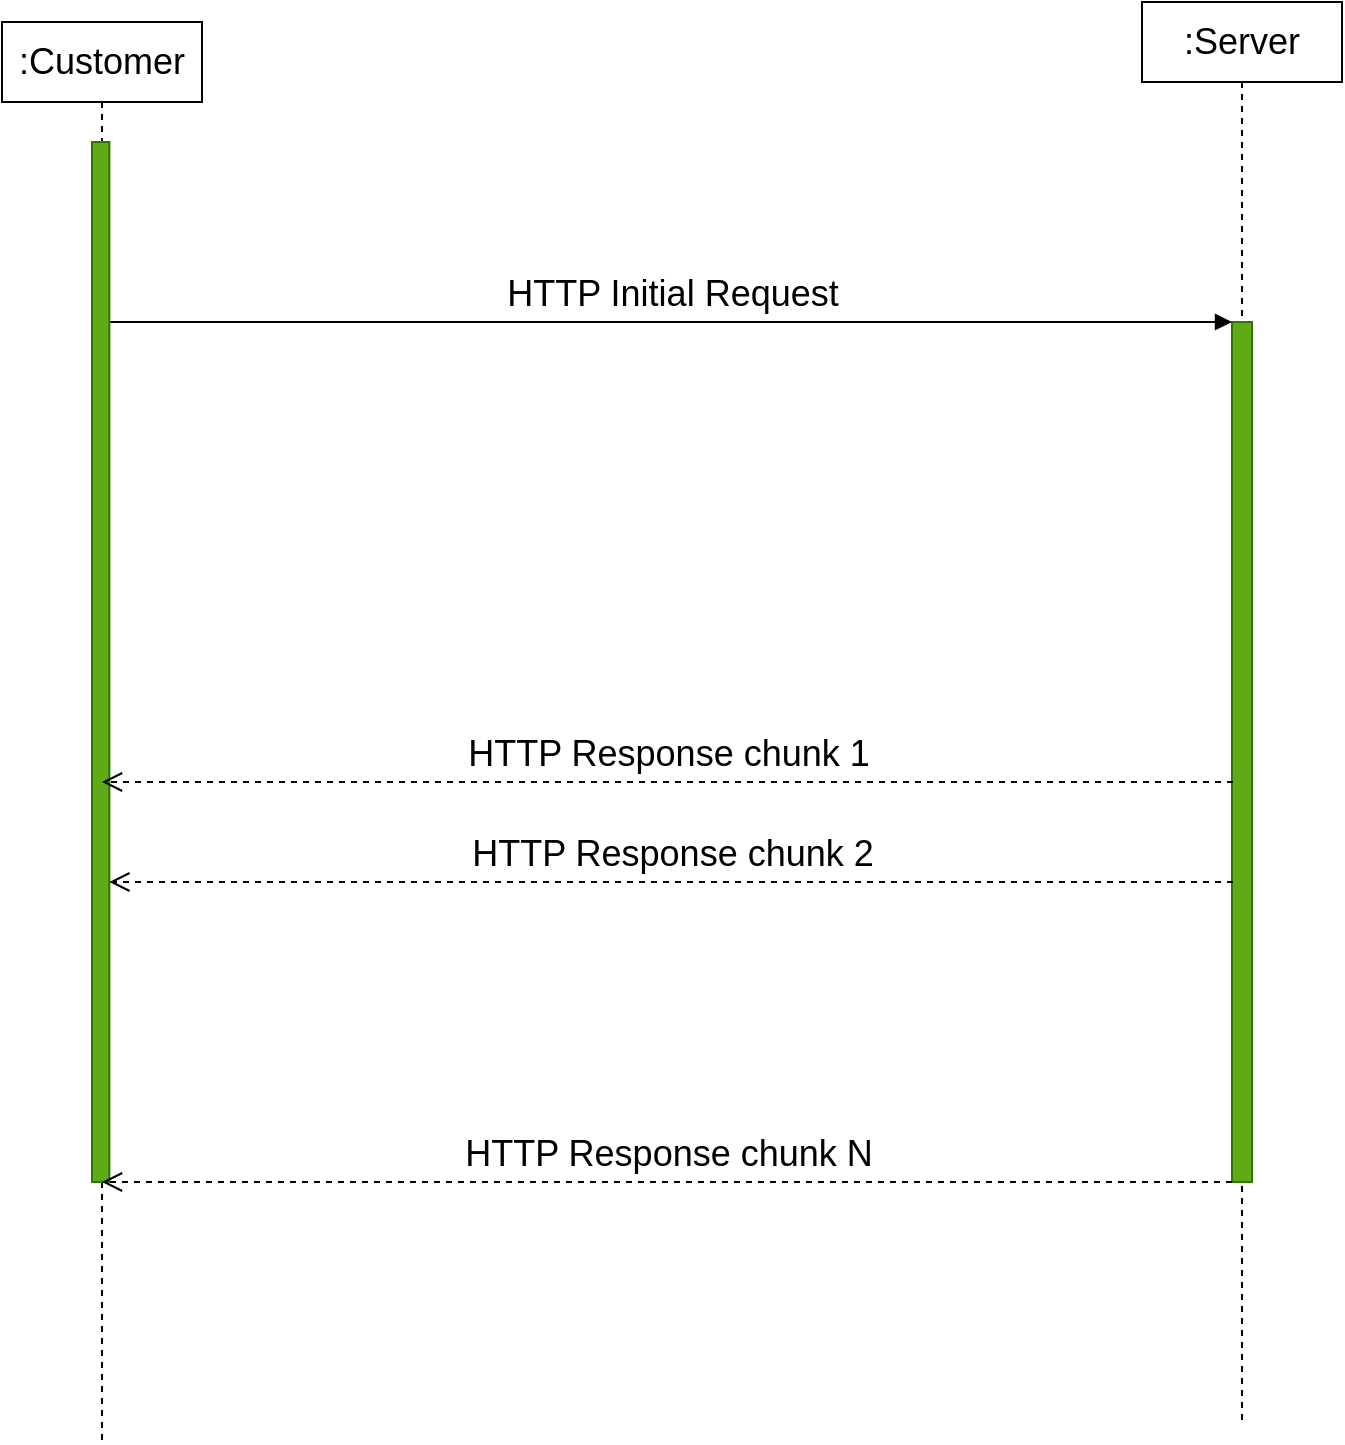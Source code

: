 <mxfile>
    <diagram id="wEXRbqUsqn06OVa4fFU8" name="Page-1">
        <mxGraphModel dx="2484" dy="1510" grid="1" gridSize="10" guides="1" tooltips="1" connect="1" arrows="1" fold="1" page="1" pageScale="1" pageWidth="850" pageHeight="1100" math="0" shadow="0">
            <root>
                <mxCell id="0"/>
                <mxCell id="1" parent="0"/>
                <mxCell id="2" value=":Customer" style="shape=umlLifeline;perimeter=lifelinePerimeter;whiteSpace=wrap;html=1;container=1;collapsible=0;recursiveResize=0;outlineConnect=0;fontSize=18;" parent="1" vertex="1">
                    <mxGeometry x="70" y="50" width="100" height="710" as="geometry"/>
                </mxCell>
                <mxCell id="10" value="" style="html=1;points=[];perimeter=orthogonalPerimeter;fontSize=18;fillColor=#60a917;fontColor=#ffffff;strokeColor=#2D7600;" vertex="1" parent="2">
                    <mxGeometry x="45" y="60" width="8.68" height="520" as="geometry"/>
                </mxCell>
                <mxCell id="3" value=":Server" style="shape=umlLifeline;perimeter=lifelinePerimeter;whiteSpace=wrap;html=1;container=1;collapsible=0;recursiveResize=0;outlineConnect=0;fontSize=18;" parent="1" vertex="1">
                    <mxGeometry x="640" y="40" width="100" height="710" as="geometry"/>
                </mxCell>
                <mxCell id="5" value="" style="html=1;points=[];perimeter=orthogonalPerimeter;fontSize=18;fillColor=#60a917;fontColor=#ffffff;strokeColor=#2D7600;" parent="3" vertex="1">
                    <mxGeometry x="45" y="160" width="10" height="430" as="geometry"/>
                </mxCell>
                <mxCell id="6" value="HTTP Initial Request" style="html=1;verticalAlign=bottom;endArrow=block;entryX=0;entryY=0;exitX=1.055;exitY=0.173;exitDx=0;exitDy=0;exitPerimeter=0;fontSize=18;" parent="1" source="10" target="5" edge="1">
                    <mxGeometry relative="1" as="geometry">
                        <mxPoint x="130" y="200" as="sourcePoint"/>
                    </mxGeometry>
                </mxCell>
                <mxCell id="7" value="HTTP Response chunk N" style="html=1;verticalAlign=bottom;endArrow=open;dashed=1;endSize=8;fontSize=18;" parent="1" source="5" target="2" edge="1">
                    <mxGeometry relative="1" as="geometry">
                        <mxPoint x="140" y="630" as="targetPoint"/>
                        <Array as="points">
                            <mxPoint x="530" y="630"/>
                        </Array>
                    </mxGeometry>
                </mxCell>
                <mxCell id="8" value="HTTP Response chunk 1" style="html=1;verticalAlign=bottom;endArrow=open;dashed=1;endSize=8;exitX=0;exitY=0.95;fontSize=18;" parent="1" edge="1" target="2">
                    <mxGeometry relative="1" as="geometry">
                        <mxPoint x="130" y="430" as="targetPoint"/>
                        <mxPoint x="685.5" y="430.0" as="sourcePoint"/>
                    </mxGeometry>
                </mxCell>
                <mxCell id="9" value="HTTP Response chunk 2" style="html=1;verticalAlign=bottom;endArrow=open;dashed=1;endSize=8;exitX=0;exitY=0.95;fontSize=18;" parent="1" edge="1" target="10">
                    <mxGeometry relative="1" as="geometry">
                        <mxPoint x="130" y="480" as="targetPoint"/>
                        <mxPoint x="685.5" y="480.0" as="sourcePoint"/>
                    </mxGeometry>
                </mxCell>
            </root>
        </mxGraphModel>
    </diagram>
</mxfile>